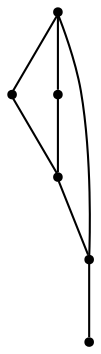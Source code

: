 graph {
  node [shape=point,comment="{\"directed\":false,\"doi\":\"10.1007/978-3-031-22203-0_22\",\"figure\":\"5 (1)\"}"]

  v0 [pos="869.5853789112607,333.06930496726056"]
  v1 [pos="796.1111878559527,226.94102781018506"]
  v2 [pos="747.1273923015019,275.9233487058435"]
  v3 [pos="836.9312320955714,334.24953922631937"]
  v4 [pos="902.241624144734,252.60428329936042"]
  v5 [pos="804.2749868620981,333.06930496726056"]

  v0 -- v1 [id="-1",pos="869.5853789112607,333.06930496726056 967.5541146116807,324.9055424262252 967.5541146116807,324.9055424262252 967.5541146116807,324.9055424262252 967.5541146116807,194.28635917187404 967.5541146116807,194.28635917187404 967.5541146116807,194.28635917187404 836.9291336777874,194.28635917187404 836.9291336777874,194.28635917187404 836.9291336777874,194.28635917187404 796.1111878559527,226.94102781018506 796.1111878559527,226.94102781018506 796.1111878559527,226.94102781018506"]
  v2 -- v5 [id="-2",pos="747.1273923015019,275.9233487058435 804.2749868620981,333.06930496726056 804.2749868620981,333.06930496726056 804.2749868620981,333.06930496726056"]
  v0 -- v2 [id="-4",pos="869.5853789112607,333.06930496726056 951.22651659939,292.25074661263744 951.22651659939,292.25074661263744 951.22651659939,292.25074661263744 951.22651659939,210.6137570786679 951.22651659939,210.6137570786679 951.22651659939,210.6137570786679 853.256731690078,210.6137570786679 853.256731690078,210.6137570786679 853.256731690078,210.6137570786679 836.9291336777874,243.26855289225574 836.9291336777874,243.26855289225574 836.9291336777874,243.26855289225574 747.1273923015019,275.9233487058435 747.1273923015019,275.9233487058435 747.1273923015019,275.9233487058435"]
  v5 -- v3 [id="-6",pos="804.2749868620981,333.06930496726056 836.9312320955714,334.24953922631937 836.9312320955714,334.24953922631937 836.9312320955714,334.24953922631937"]
  v1 -- v5 [id="-7",pos="796.1111878559527,226.94102781018506 836.9291336777874,161.63153156446702 836.9291336777874,161.63153156446702 836.9291336777874,161.63153156446702 1000.209310636262,161.63153156446702 1000.209310636262,161.63153156446702 1000.209310636262,161.63153156446702 1000.209310636262,357.5603541367226 1000.209310636262,357.5603541367226 1000.209310636262,357.5603541367226 836.9291336777874,357.5603541367226 836.9291336777874,357.5603541367226 836.9291336777874,357.5603541367226 804.2749868620981,333.06930496726056 804.2749868620981,333.06930496726056 804.2749868620981,333.06930496726056"]
  v3 -- v0 [id="-8",pos="836.9312320955714,334.24953922631937 869.5853789112607,333.06930496726056 869.5853789112607,333.06930496726056 869.5853789112607,333.06930496726056"]
  v3 -- v4 [id="-9",pos="836.9312320955714,334.24953922631937 902.241624144734,252.60428329936042 902.241624144734,252.60428329936042 902.241624144734,252.60428329936042"]
}